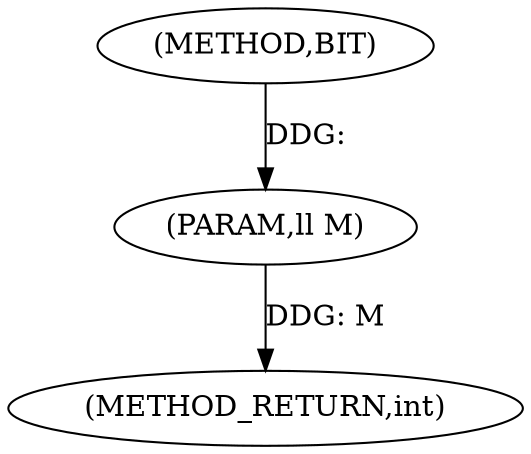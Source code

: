 digraph "BIT" {  
"1000128" [label = "(METHOD,BIT)" ]
"1000131" [label = "(METHOD_RETURN,int)" ]
"1000129" [label = "(PARAM,ll M)" ]
  "1000129" -> "1000131"  [ label = "DDG: M"] 
  "1000128" -> "1000129"  [ label = "DDG: "] 
}
